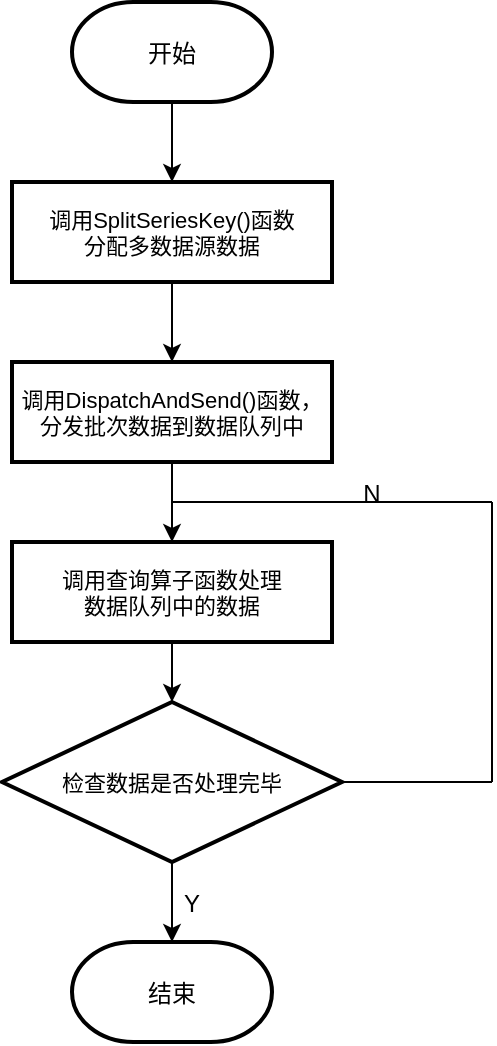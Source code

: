 <mxfile version="16.2.7" type="github">
  <diagram id="6KGzm6dKU-b07YVB4iIB" name="第 1 页">
    <mxGraphModel dx="981" dy="543" grid="1" gridSize="10" guides="1" tooltips="1" connect="1" arrows="1" fold="1" page="1" pageScale="1" pageWidth="850" pageHeight="1100" math="0" shadow="0">
      <root>
        <mxCell id="0" />
        <mxCell id="1" parent="0" />
        <mxCell id="3UUR5aaATVcO7qAqVhn3-3" value="" style="rounded=0;absoluteArcSize=1;arcSize=14;strokeWidth=2;fontSize=11;" parent="1" vertex="1">
          <mxGeometry x="320" y="140" width="160" height="50" as="geometry" />
        </mxCell>
        <mxCell id="3UUR5aaATVcO7qAqVhn3-4" value="" style="rounded=0;absoluteArcSize=1;arcSize=14;strokeWidth=2;" parent="1" vertex="1">
          <mxGeometry x="320" y="230" width="160" height="50" as="geometry" />
        </mxCell>
        <mxCell id="3UUR5aaATVcO7qAqVhn3-5" value="检查数据是否处理完毕" style="strokeWidth=2;shape=mxgraph.flowchart.decision;fontSize=11;" parent="1" vertex="1">
          <mxGeometry x="315" y="400" width="170" height="80" as="geometry" />
        </mxCell>
        <mxCell id="3UUR5aaATVcO7qAqVhn3-7" value="" style="rounded=0;absoluteArcSize=1;arcSize=14;strokeWidth=2;fillColor=none;" parent="1" vertex="1">
          <mxGeometry x="320" y="320" width="160" height="50" as="geometry" />
        </mxCell>
        <mxCell id="WgE0W5IysiF7U2wR4pa6-1" value="" style="endArrow=classic;rounded=0;exitX=0.5;exitY=1;exitDx=0;exitDy=0;exitPerimeter=0;entryX=0.5;entryY=0;entryDx=0;entryDy=0;" edge="1" parent="1" source="WgE0W5IysiF7U2wR4pa6-8" target="3UUR5aaATVcO7qAqVhn3-3">
          <mxGeometry width="50" height="50" relative="1" as="geometry">
            <mxPoint x="400" y="100" as="sourcePoint" />
            <mxPoint x="560" y="120" as="targetPoint" />
          </mxGeometry>
        </mxCell>
        <mxCell id="WgE0W5IysiF7U2wR4pa6-2" value="" style="endArrow=classic;rounded=0;exitX=0.5;exitY=1;exitDx=0;exitDy=0;entryX=0.5;entryY=0;entryDx=0;entryDy=0;" edge="1" parent="1" source="3UUR5aaATVcO7qAqVhn3-3" target="3UUR5aaATVcO7qAqVhn3-4">
          <mxGeometry width="50" height="50" relative="1" as="geometry">
            <mxPoint x="410" y="110" as="sourcePoint" />
            <mxPoint x="410" y="150" as="targetPoint" />
          </mxGeometry>
        </mxCell>
        <mxCell id="WgE0W5IysiF7U2wR4pa6-3" value="" style="endArrow=classic;rounded=0;exitX=0.5;exitY=1;exitDx=0;exitDy=0;entryX=0.5;entryY=0;entryDx=0;entryDy=0;" edge="1" parent="1" source="3UUR5aaATVcO7qAqVhn3-4" target="3UUR5aaATVcO7qAqVhn3-7">
          <mxGeometry width="50" height="50" relative="1" as="geometry">
            <mxPoint x="410" y="200" as="sourcePoint" />
            <mxPoint x="410" y="240" as="targetPoint" />
          </mxGeometry>
        </mxCell>
        <mxCell id="WgE0W5IysiF7U2wR4pa6-4" value="" style="endArrow=classic;rounded=0;exitX=0.5;exitY=1;exitDx=0;exitDy=0;entryX=0.5;entryY=0;entryDx=0;entryDy=0;entryPerimeter=0;" edge="1" parent="1" source="3UUR5aaATVcO7qAqVhn3-7" target="3UUR5aaATVcO7qAqVhn3-5">
          <mxGeometry width="50" height="50" relative="1" as="geometry">
            <mxPoint x="410" y="290" as="sourcePoint" />
            <mxPoint x="410" y="330" as="targetPoint" />
          </mxGeometry>
        </mxCell>
        <mxCell id="WgE0W5IysiF7U2wR4pa6-5" value="" style="endArrow=classic;rounded=0;exitX=0.5;exitY=1;exitDx=0;exitDy=0;entryX=0.5;entryY=0;entryDx=0;entryDy=0;entryPerimeter=0;exitPerimeter=0;" edge="1" parent="1" source="3UUR5aaATVcO7qAqVhn3-5" target="WgE0W5IysiF7U2wR4pa6-9">
          <mxGeometry width="50" height="50" relative="1" as="geometry">
            <mxPoint x="410" y="380" as="sourcePoint" />
            <mxPoint x="400" y="510" as="targetPoint" />
          </mxGeometry>
        </mxCell>
        <mxCell id="WgE0W5IysiF7U2wR4pa6-6" value="N" style="text;strokeColor=none;fillColor=none;align=center;verticalAlign=middle;rounded=0;" vertex="1" parent="1">
          <mxGeometry x="470" y="280" width="60" height="30" as="geometry" />
        </mxCell>
        <mxCell id="WgE0W5IysiF7U2wR4pa6-7" value="Y" style="text;strokeColor=none;fillColor=none;align=center;verticalAlign=middle;rounded=0;" vertex="1" parent="1">
          <mxGeometry x="400" y="490" width="20" height="20" as="geometry" />
        </mxCell>
        <mxCell id="WgE0W5IysiF7U2wR4pa6-8" value="开始" style="strokeWidth=2;shape=mxgraph.flowchart.terminator;" vertex="1" parent="1">
          <mxGeometry x="350" y="50" width="100" height="50" as="geometry" />
        </mxCell>
        <mxCell id="WgE0W5IysiF7U2wR4pa6-9" value="结束" style="strokeWidth=2;shape=mxgraph.flowchart.terminator;" vertex="1" parent="1">
          <mxGeometry x="350" y="520" width="100" height="50" as="geometry" />
        </mxCell>
        <mxCell id="WgE0W5IysiF7U2wR4pa6-10" value="" style="endArrow=none;rounded=0;exitX=1;exitY=0.5;exitDx=0;exitDy=0;exitPerimeter=0;" edge="1" parent="1" source="3UUR5aaATVcO7qAqVhn3-5">
          <mxGeometry width="50" height="50" relative="1" as="geometry">
            <mxPoint x="560" y="450" as="sourcePoint" />
            <mxPoint x="560" y="440" as="targetPoint" />
          </mxGeometry>
        </mxCell>
        <mxCell id="WgE0W5IysiF7U2wR4pa6-11" value="" style="endArrow=none;rounded=0;" edge="1" parent="1">
          <mxGeometry width="50" height="50" relative="1" as="geometry">
            <mxPoint x="560" y="440" as="sourcePoint" />
            <mxPoint x="560" y="300" as="targetPoint" />
          </mxGeometry>
        </mxCell>
        <mxCell id="WgE0W5IysiF7U2wR4pa6-12" value="" style="endArrow=none;rounded=0;" edge="1" parent="1">
          <mxGeometry width="50" height="50" relative="1" as="geometry">
            <mxPoint x="400" y="300" as="sourcePoint" />
            <mxPoint x="560" y="300" as="targetPoint" />
          </mxGeometry>
        </mxCell>
        <mxCell id="WgE0W5IysiF7U2wR4pa6-13" value="调用SplitSeriesKey()函数&#xa;分配多数据源数据" style="text;strokeColor=none;fillColor=none;align=center;verticalAlign=middle;rounded=0;fontSize=11;" vertex="1" parent="1">
          <mxGeometry x="340" y="150" width="120" height="30" as="geometry" />
        </mxCell>
        <mxCell id="WgE0W5IysiF7U2wR4pa6-14" value="调用DispatchAndSend()函数，&#xa;分发批次数据到数据队列中" style="text;strokeColor=none;fillColor=none;align=center;verticalAlign=middle;rounded=0;fontSize=11;" vertex="1" parent="1">
          <mxGeometry x="330" y="230" width="140" height="50" as="geometry" />
        </mxCell>
        <mxCell id="WgE0W5IysiF7U2wR4pa6-15" value="调用查询算子函数处理&#xa;数据队列中的数据" style="text;strokeColor=none;fillColor=none;align=center;verticalAlign=middle;rounded=0;fontSize=11;" vertex="1" parent="1">
          <mxGeometry x="340" y="330" width="120" height="30" as="geometry" />
        </mxCell>
      </root>
    </mxGraphModel>
  </diagram>
</mxfile>
